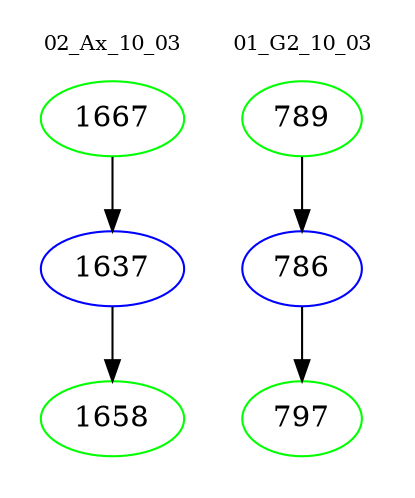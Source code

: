digraph{
subgraph cluster_0 {
color = white
label = "02_Ax_10_03";
fontsize=10;
T0_1667 [label="1667", color="green"]
T0_1667 -> T0_1637 [color="black"]
T0_1637 [label="1637", color="blue"]
T0_1637 -> T0_1658 [color="black"]
T0_1658 [label="1658", color="green"]
}
subgraph cluster_1 {
color = white
label = "01_G2_10_03";
fontsize=10;
T1_789 [label="789", color="green"]
T1_789 -> T1_786 [color="black"]
T1_786 [label="786", color="blue"]
T1_786 -> T1_797 [color="black"]
T1_797 [label="797", color="green"]
}
}
